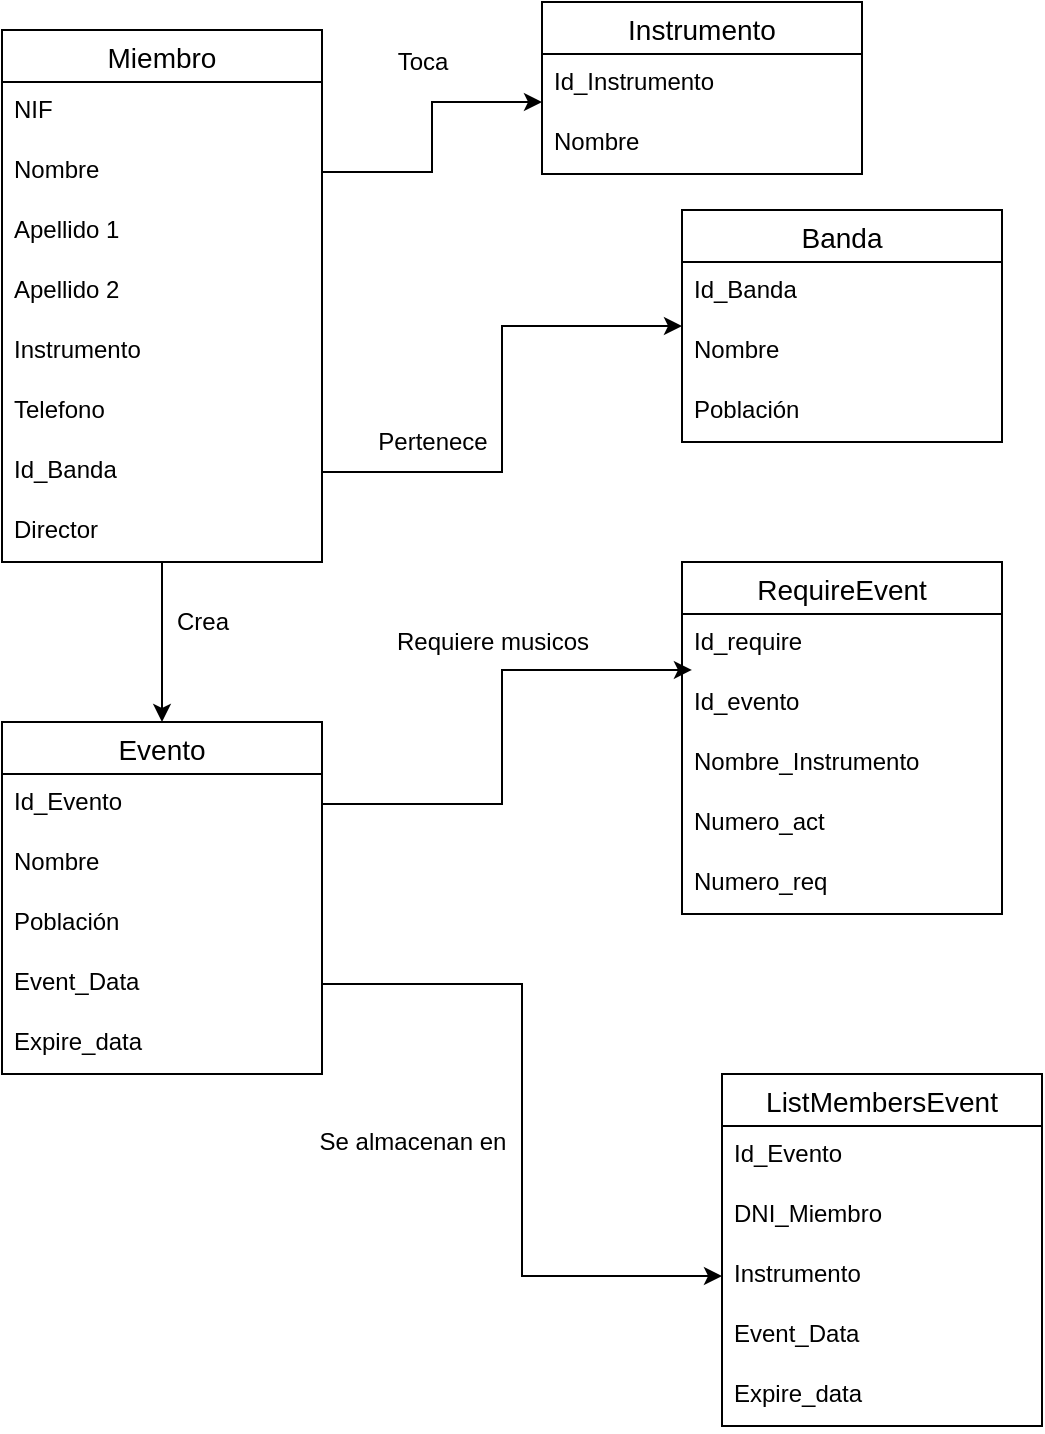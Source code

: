 <mxfile version="16.6.4" type="device"><diagram id="F3kL6vlE8rUA00LUB7KW" name="Page-1"><mxGraphModel dx="1422" dy="707" grid="1" gridSize="10" guides="1" tooltips="1" connect="1" arrows="1" fold="1" page="1" pageScale="1" pageWidth="1169" pageHeight="1654" math="0" shadow="0"><root><mxCell id="0"/><mxCell id="1" parent="0"/><mxCell id="xQTI15aqAJc9FKW-I6nG-49" style="edgeStyle=orthogonalEdgeStyle;rounded=0;orthogonalLoop=1;jettySize=auto;html=1;entryX=0.5;entryY=0;entryDx=0;entryDy=0;" edge="1" parent="1" source="xQTI15aqAJc9FKW-I6nG-1" target="xQTI15aqAJc9FKW-I6nG-21"><mxGeometry relative="1" as="geometry"/></mxCell><mxCell id="xQTI15aqAJc9FKW-I6nG-1" value="Miembro" style="swimlane;fontStyle=0;childLayout=stackLayout;horizontal=1;startSize=26;horizontalStack=0;resizeParent=1;resizeParentMax=0;resizeLast=0;collapsible=1;marginBottom=0;align=center;fontSize=14;" vertex="1" parent="1"><mxGeometry x="30" y="34" width="160" height="266" as="geometry"/></mxCell><mxCell id="xQTI15aqAJc9FKW-I6nG-2" value="NIF" style="text;strokeColor=none;fillColor=none;spacingLeft=4;spacingRight=4;overflow=hidden;rotatable=0;points=[[0,0.5],[1,0.5]];portConstraint=eastwest;fontSize=12;" vertex="1" parent="xQTI15aqAJc9FKW-I6nG-1"><mxGeometry y="26" width="160" height="30" as="geometry"/></mxCell><mxCell id="xQTI15aqAJc9FKW-I6nG-3" value="Nombre" style="text;strokeColor=none;fillColor=none;spacingLeft=4;spacingRight=4;overflow=hidden;rotatable=0;points=[[0,0.5],[1,0.5]];portConstraint=eastwest;fontSize=12;" vertex="1" parent="xQTI15aqAJc9FKW-I6nG-1"><mxGeometry y="56" width="160" height="30" as="geometry"/></mxCell><mxCell id="xQTI15aqAJc9FKW-I6nG-4" value="Apellido 1&#10;" style="text;strokeColor=none;fillColor=none;spacingLeft=4;spacingRight=4;overflow=hidden;rotatable=0;points=[[0,0.5],[1,0.5]];portConstraint=eastwest;fontSize=12;" vertex="1" parent="xQTI15aqAJc9FKW-I6nG-1"><mxGeometry y="86" width="160" height="30" as="geometry"/></mxCell><mxCell id="xQTI15aqAJc9FKW-I6nG-7" value="Apellido 2" style="text;strokeColor=none;fillColor=none;spacingLeft=4;spacingRight=4;overflow=hidden;rotatable=0;points=[[0,0.5],[1,0.5]];portConstraint=eastwest;fontSize=12;" vertex="1" parent="xQTI15aqAJc9FKW-I6nG-1"><mxGeometry y="116" width="160" height="30" as="geometry"/></mxCell><mxCell id="xQTI15aqAJc9FKW-I6nG-8" value="Instrumento" style="text;strokeColor=none;fillColor=none;spacingLeft=4;spacingRight=4;overflow=hidden;rotatable=0;points=[[0,0.5],[1,0.5]];portConstraint=eastwest;fontSize=12;" vertex="1" parent="xQTI15aqAJc9FKW-I6nG-1"><mxGeometry y="146" width="160" height="30" as="geometry"/></mxCell><mxCell id="xQTI15aqAJc9FKW-I6nG-9" value="Telefono&#10;" style="text;strokeColor=none;fillColor=none;spacingLeft=4;spacingRight=4;overflow=hidden;rotatable=0;points=[[0,0.5],[1,0.5]];portConstraint=eastwest;fontSize=12;" vertex="1" parent="xQTI15aqAJc9FKW-I6nG-1"><mxGeometry y="176" width="160" height="30" as="geometry"/></mxCell><mxCell id="xQTI15aqAJc9FKW-I6nG-15" value="Id_Banda" style="text;strokeColor=none;fillColor=none;spacingLeft=4;spacingRight=4;overflow=hidden;rotatable=0;points=[[0,0.5],[1,0.5]];portConstraint=eastwest;fontSize=12;" vertex="1" parent="xQTI15aqAJc9FKW-I6nG-1"><mxGeometry y="206" width="160" height="30" as="geometry"/></mxCell><mxCell id="xQTI15aqAJc9FKW-I6nG-20" value="Director" style="text;strokeColor=none;fillColor=none;spacingLeft=4;spacingRight=4;overflow=hidden;rotatable=0;points=[[0,0.5],[1,0.5]];portConstraint=eastwest;fontSize=12;" vertex="1" parent="xQTI15aqAJc9FKW-I6nG-1"><mxGeometry y="236" width="160" height="30" as="geometry"/></mxCell><mxCell id="xQTI15aqAJc9FKW-I6nG-10" value="Banda" style="swimlane;fontStyle=0;childLayout=stackLayout;horizontal=1;startSize=26;horizontalStack=0;resizeParent=1;resizeParentMax=0;resizeLast=0;collapsible=1;marginBottom=0;align=center;fontSize=14;" vertex="1" parent="1"><mxGeometry x="370" y="124" width="160" height="116" as="geometry"/></mxCell><mxCell id="xQTI15aqAJc9FKW-I6nG-14" value="Id_Banda" style="text;strokeColor=none;fillColor=none;spacingLeft=4;spacingRight=4;overflow=hidden;rotatable=0;points=[[0,0.5],[1,0.5]];portConstraint=eastwest;fontSize=12;" vertex="1" parent="xQTI15aqAJc9FKW-I6nG-10"><mxGeometry y="26" width="160" height="30" as="geometry"/></mxCell><mxCell id="xQTI15aqAJc9FKW-I6nG-11" value="Nombre" style="text;strokeColor=none;fillColor=none;spacingLeft=4;spacingRight=4;overflow=hidden;rotatable=0;points=[[0,0.5],[1,0.5]];portConstraint=eastwest;fontSize=12;" vertex="1" parent="xQTI15aqAJc9FKW-I6nG-10"><mxGeometry y="56" width="160" height="30" as="geometry"/></mxCell><mxCell id="xQTI15aqAJc9FKW-I6nG-12" value="Población" style="text;strokeColor=none;fillColor=none;spacingLeft=4;spacingRight=4;overflow=hidden;rotatable=0;points=[[0,0.5],[1,0.5]];portConstraint=eastwest;fontSize=12;" vertex="1" parent="xQTI15aqAJc9FKW-I6nG-10"><mxGeometry y="86" width="160" height="30" as="geometry"/></mxCell><mxCell id="xQTI15aqAJc9FKW-I6nG-16" value="Instrumento" style="swimlane;fontStyle=0;childLayout=stackLayout;horizontal=1;startSize=26;horizontalStack=0;resizeParent=1;resizeParentMax=0;resizeLast=0;collapsible=1;marginBottom=0;align=center;fontSize=14;" vertex="1" parent="1"><mxGeometry x="300" y="20" width="160" height="86" as="geometry"/></mxCell><mxCell id="xQTI15aqAJc9FKW-I6nG-17" value="Id_Instrumento" style="text;strokeColor=none;fillColor=none;spacingLeft=4;spacingRight=4;overflow=hidden;rotatable=0;points=[[0,0.5],[1,0.5]];portConstraint=eastwest;fontSize=12;" vertex="1" parent="xQTI15aqAJc9FKW-I6nG-16"><mxGeometry y="26" width="160" height="30" as="geometry"/></mxCell><mxCell id="xQTI15aqAJc9FKW-I6nG-18" value="Nombre&#10;" style="text;strokeColor=none;fillColor=none;spacingLeft=4;spacingRight=4;overflow=hidden;rotatable=0;points=[[0,0.5],[1,0.5]];portConstraint=eastwest;fontSize=12;" vertex="1" parent="xQTI15aqAJc9FKW-I6nG-16"><mxGeometry y="56" width="160" height="30" as="geometry"/></mxCell><mxCell id="xQTI15aqAJc9FKW-I6nG-21" value="Evento" style="swimlane;fontStyle=0;childLayout=stackLayout;horizontal=1;startSize=26;horizontalStack=0;resizeParent=1;resizeParentMax=0;resizeLast=0;collapsible=1;marginBottom=0;align=center;fontSize=14;" vertex="1" parent="1"><mxGeometry x="30" y="380" width="160" height="176" as="geometry"/></mxCell><mxCell id="xQTI15aqAJc9FKW-I6nG-22" value="Id_Evento" style="text;strokeColor=none;fillColor=none;spacingLeft=4;spacingRight=4;overflow=hidden;rotatable=0;points=[[0,0.5],[1,0.5]];portConstraint=eastwest;fontSize=12;" vertex="1" parent="xQTI15aqAJc9FKW-I6nG-21"><mxGeometry y="26" width="160" height="30" as="geometry"/></mxCell><mxCell id="xQTI15aqAJc9FKW-I6nG-23" value="Nombre" style="text;strokeColor=none;fillColor=none;spacingLeft=4;spacingRight=4;overflow=hidden;rotatable=0;points=[[0,0.5],[1,0.5]];portConstraint=eastwest;fontSize=12;" vertex="1" parent="xQTI15aqAJc9FKW-I6nG-21"><mxGeometry y="56" width="160" height="30" as="geometry"/></mxCell><mxCell id="xQTI15aqAJc9FKW-I6nG-24" value="Población" style="text;strokeColor=none;fillColor=none;spacingLeft=4;spacingRight=4;overflow=hidden;rotatable=0;points=[[0,0.5],[1,0.5]];portConstraint=eastwest;fontSize=12;" vertex="1" parent="xQTI15aqAJc9FKW-I6nG-21"><mxGeometry y="86" width="160" height="30" as="geometry"/></mxCell><mxCell id="xQTI15aqAJc9FKW-I6nG-30" value="Event_Data" style="text;strokeColor=none;fillColor=none;spacingLeft=4;spacingRight=4;overflow=hidden;rotatable=0;points=[[0,0.5],[1,0.5]];portConstraint=eastwest;fontSize=12;" vertex="1" parent="xQTI15aqAJc9FKW-I6nG-21"><mxGeometry y="116" width="160" height="30" as="geometry"/></mxCell><mxCell id="xQTI15aqAJc9FKW-I6nG-29" value="Expire_data" style="text;strokeColor=none;fillColor=none;spacingLeft=4;spacingRight=4;overflow=hidden;rotatable=0;points=[[0,0.5],[1,0.5]];portConstraint=eastwest;fontSize=12;" vertex="1" parent="xQTI15aqAJc9FKW-I6nG-21"><mxGeometry y="146" width="160" height="30" as="geometry"/></mxCell><mxCell id="xQTI15aqAJc9FKW-I6nG-25" value="RequireEvent" style="swimlane;fontStyle=0;childLayout=stackLayout;horizontal=1;startSize=26;horizontalStack=0;resizeParent=1;resizeParentMax=0;resizeLast=0;collapsible=1;marginBottom=0;align=center;fontSize=14;" vertex="1" parent="1"><mxGeometry x="370" y="300" width="160" height="176" as="geometry"/></mxCell><mxCell id="xQTI15aqAJc9FKW-I6nG-26" value="Id_require&#10;" style="text;strokeColor=none;fillColor=none;spacingLeft=4;spacingRight=4;overflow=hidden;rotatable=0;points=[[0,0.5],[1,0.5]];portConstraint=eastwest;fontSize=12;" vertex="1" parent="xQTI15aqAJc9FKW-I6nG-25"><mxGeometry y="26" width="160" height="30" as="geometry"/></mxCell><mxCell id="xQTI15aqAJc9FKW-I6nG-31" value="Id_evento" style="text;strokeColor=none;fillColor=none;spacingLeft=4;spacingRight=4;overflow=hidden;rotatable=0;points=[[0,0.5],[1,0.5]];portConstraint=eastwest;fontSize=12;" vertex="1" parent="xQTI15aqAJc9FKW-I6nG-25"><mxGeometry y="56" width="160" height="30" as="geometry"/></mxCell><mxCell id="xQTI15aqAJc9FKW-I6nG-27" value="Nombre_Instrumento" style="text;strokeColor=none;fillColor=none;spacingLeft=4;spacingRight=4;overflow=hidden;rotatable=0;points=[[0,0.5],[1,0.5]];portConstraint=eastwest;fontSize=12;" vertex="1" parent="xQTI15aqAJc9FKW-I6nG-25"><mxGeometry y="86" width="160" height="30" as="geometry"/></mxCell><mxCell id="xQTI15aqAJc9FKW-I6nG-28" value="Numero_act" style="text;strokeColor=none;fillColor=none;spacingLeft=4;spacingRight=4;overflow=hidden;rotatable=0;points=[[0,0.5],[1,0.5]];portConstraint=eastwest;fontSize=12;" vertex="1" parent="xQTI15aqAJc9FKW-I6nG-25"><mxGeometry y="116" width="160" height="30" as="geometry"/></mxCell><mxCell id="xQTI15aqAJc9FKW-I6nG-32" value="Numero_req" style="text;strokeColor=none;fillColor=none;spacingLeft=4;spacingRight=4;overflow=hidden;rotatable=0;points=[[0,0.5],[1,0.5]];portConstraint=eastwest;fontSize=12;" vertex="1" parent="xQTI15aqAJc9FKW-I6nG-25"><mxGeometry y="146" width="160" height="30" as="geometry"/></mxCell><mxCell id="xQTI15aqAJc9FKW-I6nG-34" value="ListMembersEvent" style="swimlane;fontStyle=0;childLayout=stackLayout;horizontal=1;startSize=26;horizontalStack=0;resizeParent=1;resizeParentMax=0;resizeLast=0;collapsible=1;marginBottom=0;align=center;fontSize=14;" vertex="1" parent="1"><mxGeometry x="390" y="556" width="160" height="176" as="geometry"/></mxCell><mxCell id="xQTI15aqAJc9FKW-I6nG-35" value="Id_Evento" style="text;strokeColor=none;fillColor=none;spacingLeft=4;spacingRight=4;overflow=hidden;rotatable=0;points=[[0,0.5],[1,0.5]];portConstraint=eastwest;fontSize=12;" vertex="1" parent="xQTI15aqAJc9FKW-I6nG-34"><mxGeometry y="26" width="160" height="30" as="geometry"/></mxCell><mxCell id="xQTI15aqAJc9FKW-I6nG-36" value="DNI_Miembro" style="text;strokeColor=none;fillColor=none;spacingLeft=4;spacingRight=4;overflow=hidden;rotatable=0;points=[[0,0.5],[1,0.5]];portConstraint=eastwest;fontSize=12;" vertex="1" parent="xQTI15aqAJc9FKW-I6nG-34"><mxGeometry y="56" width="160" height="30" as="geometry"/></mxCell><mxCell id="xQTI15aqAJc9FKW-I6nG-37" value="Instrumento" style="text;strokeColor=none;fillColor=none;spacingLeft=4;spacingRight=4;overflow=hidden;rotatable=0;points=[[0,0.5],[1,0.5]];portConstraint=eastwest;fontSize=12;" vertex="1" parent="xQTI15aqAJc9FKW-I6nG-34"><mxGeometry y="86" width="160" height="30" as="geometry"/></mxCell><mxCell id="xQTI15aqAJc9FKW-I6nG-38" value="Event_Data" style="text;strokeColor=none;fillColor=none;spacingLeft=4;spacingRight=4;overflow=hidden;rotatable=0;points=[[0,0.5],[1,0.5]];portConstraint=eastwest;fontSize=12;" vertex="1" parent="xQTI15aqAJc9FKW-I6nG-34"><mxGeometry y="116" width="160" height="30" as="geometry"/></mxCell><mxCell id="xQTI15aqAJc9FKW-I6nG-39" value="Expire_data" style="text;strokeColor=none;fillColor=none;spacingLeft=4;spacingRight=4;overflow=hidden;rotatable=0;points=[[0,0.5],[1,0.5]];portConstraint=eastwest;fontSize=12;" vertex="1" parent="xQTI15aqAJc9FKW-I6nG-34"><mxGeometry y="146" width="160" height="30" as="geometry"/></mxCell><mxCell id="xQTI15aqAJc9FKW-I6nG-40" style="edgeStyle=orthogonalEdgeStyle;rounded=0;orthogonalLoop=1;jettySize=auto;html=1;entryX=0;entryY=0.8;entryDx=0;entryDy=0;entryPerimeter=0;" edge="1" parent="1" source="xQTI15aqAJc9FKW-I6nG-3" target="xQTI15aqAJc9FKW-I6nG-17"><mxGeometry relative="1" as="geometry"/></mxCell><mxCell id="xQTI15aqAJc9FKW-I6nG-41" style="edgeStyle=orthogonalEdgeStyle;rounded=0;orthogonalLoop=1;jettySize=auto;html=1;entryX=0;entryY=0.5;entryDx=0;entryDy=0;" edge="1" parent="1" source="xQTI15aqAJc9FKW-I6nG-15" target="xQTI15aqAJc9FKW-I6nG-10"><mxGeometry relative="1" as="geometry"/></mxCell><mxCell id="xQTI15aqAJc9FKW-I6nG-42" style="edgeStyle=orthogonalEdgeStyle;rounded=0;orthogonalLoop=1;jettySize=auto;html=1;entryX=0.031;entryY=-0.067;entryDx=0;entryDy=0;entryPerimeter=0;" edge="1" parent="1" source="xQTI15aqAJc9FKW-I6nG-22" target="xQTI15aqAJc9FKW-I6nG-31"><mxGeometry relative="1" as="geometry"/></mxCell><mxCell id="xQTI15aqAJc9FKW-I6nG-43" style="edgeStyle=orthogonalEdgeStyle;rounded=0;orthogonalLoop=1;jettySize=auto;html=1;" edge="1" parent="1" source="xQTI15aqAJc9FKW-I6nG-30" target="xQTI15aqAJc9FKW-I6nG-37"><mxGeometry relative="1" as="geometry"/></mxCell><mxCell id="xQTI15aqAJc9FKW-I6nG-46" value="Pertenece" style="text;html=1;align=center;verticalAlign=middle;resizable=0;points=[];autosize=1;strokeColor=none;fillColor=none;" vertex="1" parent="1"><mxGeometry x="210" y="230" width="70" height="20" as="geometry"/></mxCell><mxCell id="xQTI15aqAJc9FKW-I6nG-47" value="Toca" style="text;html=1;align=center;verticalAlign=middle;resizable=0;points=[];autosize=1;strokeColor=none;fillColor=none;" vertex="1" parent="1"><mxGeometry x="220" y="40" width="40" height="20" as="geometry"/></mxCell><mxCell id="xQTI15aqAJc9FKW-I6nG-50" value="Crea" style="text;html=1;align=center;verticalAlign=middle;resizable=0;points=[];autosize=1;strokeColor=none;fillColor=none;" vertex="1" parent="1"><mxGeometry x="110" y="320" width="40" height="20" as="geometry"/></mxCell><mxCell id="xQTI15aqAJc9FKW-I6nG-52" value="Requiere musicos" style="text;html=1;align=center;verticalAlign=middle;resizable=0;points=[];autosize=1;strokeColor=none;fillColor=none;" vertex="1" parent="1"><mxGeometry x="220" y="330" width="110" height="20" as="geometry"/></mxCell><mxCell id="xQTI15aqAJc9FKW-I6nG-53" value="Se almacenan en" style="text;html=1;align=center;verticalAlign=middle;resizable=0;points=[];autosize=1;strokeColor=none;fillColor=none;" vertex="1" parent="1"><mxGeometry x="180" y="580" width="110" height="20" as="geometry"/></mxCell></root></mxGraphModel></diagram></mxfile>